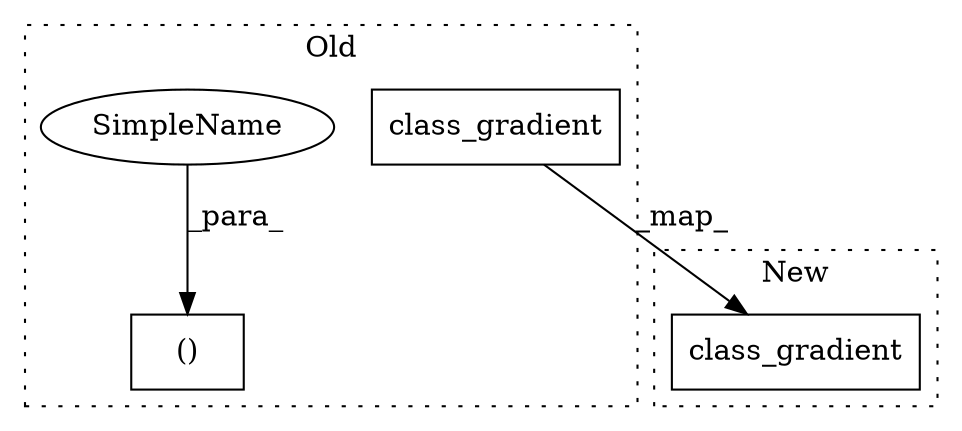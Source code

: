 digraph G {
subgraph cluster0 {
1 [label="class_gradient" a="32" s="2908,2941" l="15,1" shape="box"];
3 [label="()" a="106" s="2783" l="23" shape="box"];
4 [label="SimpleName" a="42" s="2801" l="5" shape="ellipse"];
label = "Old";
style="dotted";
}
subgraph cluster1 {
2 [label="class_gradient" a="32" s="2191,2220" l="15,1" shape="box"];
label = "New";
style="dotted";
}
1 -> 2 [label="_map_"];
4 -> 3 [label="_para_"];
}